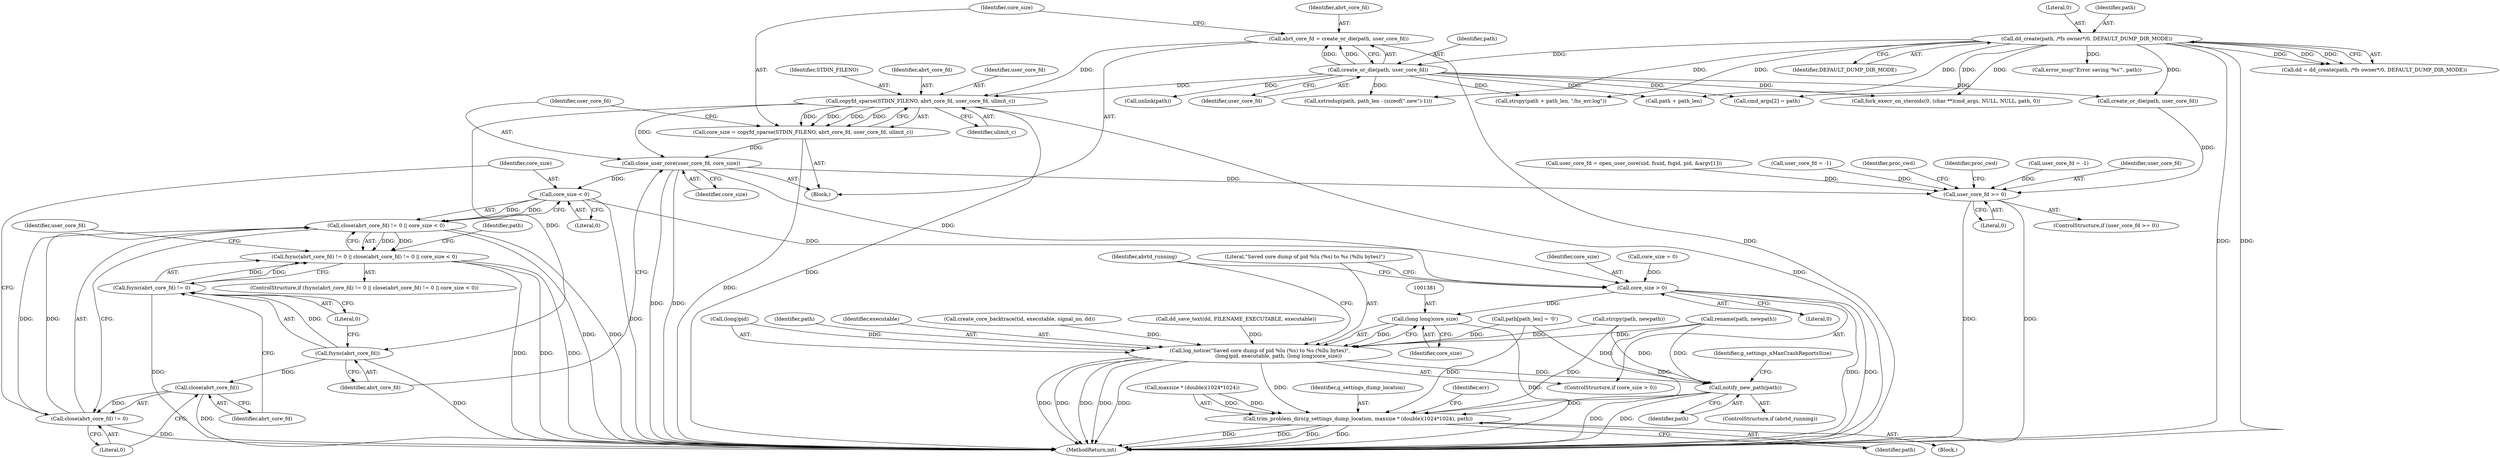 digraph "0_abrt_3c1b60cfa62d39e5fff5a53a5bc53dae189e740e@API" {
"1001146" [label="(Call,abrt_core_fd = create_or_die(path, user_core_fd))"];
"1001148" [label="(Call,create_or_die(path, user_core_fd))"];
"1000775" [label="(Call,dd_create(path, /*fs owner*/0, DEFAULT_DUMP_DIR_MODE))"];
"1001153" [label="(Call,copyfd_sparse(STDIN_FILENO, abrt_core_fd, user_core_fd, ulimit_c))"];
"1001151" [label="(Call,core_size = copyfd_sparse(STDIN_FILENO, abrt_core_fd, user_core_fd, ulimit_c))"];
"1001158" [label="(Call,close_user_core(user_core_fd, core_size))"];
"1001172" [label="(Call,core_size < 0)"];
"1001167" [label="(Call,close(abrt_core_fd) != 0 || core_size < 0)"];
"1001162" [label="(Call,fsync(abrt_core_fd) != 0 || close(abrt_core_fd) != 0 || core_size < 0)"];
"1001370" [label="(Call,core_size > 0)"];
"1001380" [label="(Call,(long long)core_size)"];
"1001373" [label="(Call,log_notice(\"Saved core dump of pid %lu (%s) to %s (%llu bytes)\",\n                       (long)pid, executable, path, (long long)core_size))"];
"1001385" [label="(Call,notify_new_path(path))"];
"1001403" [label="(Call,trim_problem_dirs(g_settings_dump_location, maxsize * (double)(1024*1024), path))"];
"1001429" [label="(Call,user_core_fd >= 0)"];
"1001164" [label="(Call,fsync(abrt_core_fd))"];
"1001163" [label="(Call,fsync(abrt_core_fd) != 0)"];
"1001169" [label="(Call,close(abrt_core_fd))"];
"1001168" [label="(Call,close(abrt_core_fd) != 0)"];
"1001164" [label="(Call,fsync(abrt_core_fd))"];
"1001385" [label="(Call,notify_new_path(path))"];
"1000773" [label="(Call,dd = dd_create(path, /*fs owner*/0, DEFAULT_DUMP_DIR_MODE))"];
"1001157" [label="(Identifier,ulimit_c)"];
"1001172" [label="(Call,core_size < 0)"];
"1001163" [label="(Call,fsync(abrt_core_fd) != 0)"];
"1001375" [label="(Call,(long)pid)"];
"1001168" [label="(Call,close(abrt_core_fd) != 0)"];
"1001149" [label="(Identifier,path)"];
"1001371" [label="(Identifier,core_size)"];
"1001430" [label="(Identifier,user_core_fd)"];
"1001146" [label="(Call,abrt_core_fd = create_or_die(path, user_core_fd))"];
"1000567" [label="(Call,user_core_fd = open_user_core(uid, fsuid, fsgid, pid, &argv[1]))"];
"1001139" [label="(Call,core_size = 0)"];
"1001188" [label="(Call,user_core_fd = -1)"];
"1001384" [label="(Identifier,abrtd_running)"];
"1001378" [label="(Identifier,executable)"];
"1001284" [label="(Call,path[path_len] = '\0')"];
"1001386" [label="(Identifier,path)"];
"1001403" [label="(Call,trim_problem_dirs(g_settings_dump_location, maxsize * (double)(1024*1024), path))"];
"1001389" [label="(Identifier,g_settings_nMaxCrashReportsSize)"];
"1001169" [label="(Call,close(abrt_core_fd))"];
"1001369" [label="(ControlStructure,if (core_size > 0))"];
"1001173" [label="(Identifier,core_size)"];
"1001439" [label="(Identifier,proc_cwd)"];
"1001391" [label="(Block,)"];
"1001176" [label="(Call,unlink(path))"];
"1001242" [label="(Call,create_or_die(path, user_core_fd))"];
"1001434" [label="(Identifier,proc_cwd)"];
"1001429" [label="(Call,user_core_fd >= 0)"];
"1001167" [label="(Call,close(abrt_core_fd) != 0 || core_size < 0)"];
"1001159" [label="(Identifier,user_core_fd)"];
"1001162" [label="(Call,fsync(abrt_core_fd) != 0 || close(abrt_core_fd) != 0 || core_size < 0)"];
"1001428" [label="(ControlStructure,if (user_core_fd >= 0))"];
"1001431" [label="(Literal,0)"];
"1001153" [label="(Call,copyfd_sparse(STDIN_FILENO, abrt_core_fd, user_core_fd, ulimit_c))"];
"1001170" [label="(Identifier,abrt_core_fd)"];
"1001144" [label="(Block,)"];
"1001174" [label="(Literal,0)"];
"1001370" [label="(Call,core_size > 0)"];
"1001156" [label="(Identifier,user_core_fd)"];
"1001405" [label="(Call,maxsize * (double)(1024*1024))"];
"1001148" [label="(Call,create_or_die(path, user_core_fd))"];
"1000557" [label="(Call,user_core_fd = -1)"];
"1001150" [label="(Identifier,user_core_fd)"];
"1001158" [label="(Call,close_user_core(user_core_fd, core_size))"];
"1001166" [label="(Literal,0)"];
"1001364" [label="(Call,strcpy(path, newpath))"];
"1000775" [label="(Call,dd_create(path, /*fs owner*/0, DEFAULT_DUMP_DIR_MODE))"];
"1000778" [label="(Identifier,DEFAULT_DUMP_DIR_MODE)"];
"1001160" [label="(Identifier,core_size)"];
"1000776" [label="(Identifier,path)"];
"1001151" [label="(Call,core_size = copyfd_sparse(STDIN_FILENO, abrt_core_fd, user_core_fd, ulimit_c))"];
"1001274" [label="(Call,create_core_backtrace(tid, executable, signal_no, dd))"];
"1000992" [label="(Call,dd_save_text(dd, FILENAME_EXECUTABLE, executable))"];
"1001383" [label="(ControlStructure,if (abrtd_running))"];
"1001171" [label="(Literal,0)"];
"1001147" [label="(Identifier,abrt_core_fd)"];
"1000777" [label="(Literal,0)"];
"1001374" [label="(Literal,\"Saved core dump of pid %lu (%s) to %s (%llu bytes)\")"];
"1001152" [label="(Identifier,core_size)"];
"1001373" [label="(Call,log_notice(\"Saved core dump of pid %lu (%s) to %s (%llu bytes)\",\n                       (long)pid, executable, path, (long long)core_size))"];
"1001379" [label="(Identifier,path)"];
"1001412" [label="(Identifier,path)"];
"1001414" [label="(Identifier,err)"];
"1001154" [label="(Identifier,STDIN_FILENO)"];
"1001372" [label="(Literal,0)"];
"1001235" [label="(Call,path + path_len)"];
"1001350" [label="(Call,xstrndup(path, path_len - (sizeof(\".new\")-1)))"];
"1001309" [label="(Call,cmd_args[2] = path)"];
"1001165" [label="(Identifier,abrt_core_fd)"];
"1001161" [label="(ControlStructure,if (fsync(abrt_core_fd) != 0 || close(abrt_core_fd) != 0 || core_size < 0))"];
"1001332" [label="(Call,fork_execv_on_steroids(0, (char **)cmd_args, NULL, NULL, path, 0))"];
"1001189" [label="(Identifier,user_core_fd)"];
"1001234" [label="(Call,strcpy(path + path_len, \"/hs_err.log\"))"];
"1001134" [label="(Call,error_msg(\"Error saving '%s'\", path))"];
"1001155" [label="(Identifier,abrt_core_fd)"];
"1001177" [label="(Identifier,path)"];
"1001380" [label="(Call,(long long)core_size)"];
"1001382" [label="(Identifier,core_size)"];
"1001360" [label="(Call,rename(path, newpath))"];
"1001404" [label="(Identifier,g_settings_dump_location)"];
"1001445" [label="(MethodReturn,int)"];
"1001146" -> "1001144"  [label="AST: "];
"1001146" -> "1001148"  [label="CFG: "];
"1001147" -> "1001146"  [label="AST: "];
"1001148" -> "1001146"  [label="AST: "];
"1001152" -> "1001146"  [label="CFG: "];
"1001146" -> "1001445"  [label="DDG: "];
"1001148" -> "1001146"  [label="DDG: "];
"1001148" -> "1001146"  [label="DDG: "];
"1001146" -> "1001153"  [label="DDG: "];
"1001148" -> "1001150"  [label="CFG: "];
"1001149" -> "1001148"  [label="AST: "];
"1001150" -> "1001148"  [label="AST: "];
"1000775" -> "1001148"  [label="DDG: "];
"1001148" -> "1001153"  [label="DDG: "];
"1001148" -> "1001176"  [label="DDG: "];
"1001148" -> "1001234"  [label="DDG: "];
"1001148" -> "1001235"  [label="DDG: "];
"1001148" -> "1001242"  [label="DDG: "];
"1001148" -> "1001309"  [label="DDG: "];
"1001148" -> "1001332"  [label="DDG: "];
"1001148" -> "1001350"  [label="DDG: "];
"1000775" -> "1000773"  [label="AST: "];
"1000775" -> "1000778"  [label="CFG: "];
"1000776" -> "1000775"  [label="AST: "];
"1000777" -> "1000775"  [label="AST: "];
"1000778" -> "1000775"  [label="AST: "];
"1000773" -> "1000775"  [label="CFG: "];
"1000775" -> "1001445"  [label="DDG: "];
"1000775" -> "1001445"  [label="DDG: "];
"1000775" -> "1000773"  [label="DDG: "];
"1000775" -> "1000773"  [label="DDG: "];
"1000775" -> "1000773"  [label="DDG: "];
"1000775" -> "1001134"  [label="DDG: "];
"1000775" -> "1001234"  [label="DDG: "];
"1000775" -> "1001235"  [label="DDG: "];
"1000775" -> "1001242"  [label="DDG: "];
"1000775" -> "1001309"  [label="DDG: "];
"1000775" -> "1001332"  [label="DDG: "];
"1000775" -> "1001350"  [label="DDG: "];
"1001153" -> "1001151"  [label="AST: "];
"1001153" -> "1001157"  [label="CFG: "];
"1001154" -> "1001153"  [label="AST: "];
"1001155" -> "1001153"  [label="AST: "];
"1001156" -> "1001153"  [label="AST: "];
"1001157" -> "1001153"  [label="AST: "];
"1001151" -> "1001153"  [label="CFG: "];
"1001153" -> "1001445"  [label="DDG: "];
"1001153" -> "1001445"  [label="DDG: "];
"1001153" -> "1001151"  [label="DDG: "];
"1001153" -> "1001151"  [label="DDG: "];
"1001153" -> "1001151"  [label="DDG: "];
"1001153" -> "1001151"  [label="DDG: "];
"1001153" -> "1001158"  [label="DDG: "];
"1001153" -> "1001164"  [label="DDG: "];
"1001151" -> "1001144"  [label="AST: "];
"1001152" -> "1001151"  [label="AST: "];
"1001159" -> "1001151"  [label="CFG: "];
"1001151" -> "1001445"  [label="DDG: "];
"1001151" -> "1001158"  [label="DDG: "];
"1001158" -> "1001144"  [label="AST: "];
"1001158" -> "1001160"  [label="CFG: "];
"1001159" -> "1001158"  [label="AST: "];
"1001160" -> "1001158"  [label="AST: "];
"1001165" -> "1001158"  [label="CFG: "];
"1001158" -> "1001445"  [label="DDG: "];
"1001158" -> "1001445"  [label="DDG: "];
"1001158" -> "1001172"  [label="DDG: "];
"1001158" -> "1001370"  [label="DDG: "];
"1001158" -> "1001429"  [label="DDG: "];
"1001172" -> "1001167"  [label="AST: "];
"1001172" -> "1001174"  [label="CFG: "];
"1001173" -> "1001172"  [label="AST: "];
"1001174" -> "1001172"  [label="AST: "];
"1001167" -> "1001172"  [label="CFG: "];
"1001172" -> "1001445"  [label="DDG: "];
"1001172" -> "1001167"  [label="DDG: "];
"1001172" -> "1001167"  [label="DDG: "];
"1001172" -> "1001370"  [label="DDG: "];
"1001167" -> "1001162"  [label="AST: "];
"1001167" -> "1001168"  [label="CFG: "];
"1001168" -> "1001167"  [label="AST: "];
"1001162" -> "1001167"  [label="CFG: "];
"1001167" -> "1001445"  [label="DDG: "];
"1001167" -> "1001445"  [label="DDG: "];
"1001167" -> "1001162"  [label="DDG: "];
"1001167" -> "1001162"  [label="DDG: "];
"1001168" -> "1001167"  [label="DDG: "];
"1001168" -> "1001167"  [label="DDG: "];
"1001162" -> "1001161"  [label="AST: "];
"1001162" -> "1001163"  [label="CFG: "];
"1001163" -> "1001162"  [label="AST: "];
"1001177" -> "1001162"  [label="CFG: "];
"1001189" -> "1001162"  [label="CFG: "];
"1001162" -> "1001445"  [label="DDG: "];
"1001162" -> "1001445"  [label="DDG: "];
"1001162" -> "1001445"  [label="DDG: "];
"1001163" -> "1001162"  [label="DDG: "];
"1001163" -> "1001162"  [label="DDG: "];
"1001370" -> "1001369"  [label="AST: "];
"1001370" -> "1001372"  [label="CFG: "];
"1001371" -> "1001370"  [label="AST: "];
"1001372" -> "1001370"  [label="AST: "];
"1001374" -> "1001370"  [label="CFG: "];
"1001384" -> "1001370"  [label="CFG: "];
"1001370" -> "1001445"  [label="DDG: "];
"1001370" -> "1001445"  [label="DDG: "];
"1001139" -> "1001370"  [label="DDG: "];
"1001370" -> "1001380"  [label="DDG: "];
"1001380" -> "1001373"  [label="AST: "];
"1001380" -> "1001382"  [label="CFG: "];
"1001381" -> "1001380"  [label="AST: "];
"1001382" -> "1001380"  [label="AST: "];
"1001373" -> "1001380"  [label="CFG: "];
"1001380" -> "1001445"  [label="DDG: "];
"1001380" -> "1001373"  [label="DDG: "];
"1001373" -> "1001369"  [label="AST: "];
"1001374" -> "1001373"  [label="AST: "];
"1001375" -> "1001373"  [label="AST: "];
"1001378" -> "1001373"  [label="AST: "];
"1001379" -> "1001373"  [label="AST: "];
"1001384" -> "1001373"  [label="CFG: "];
"1001373" -> "1001445"  [label="DDG: "];
"1001373" -> "1001445"  [label="DDG: "];
"1001373" -> "1001445"  [label="DDG: "];
"1001373" -> "1001445"  [label="DDG: "];
"1001373" -> "1001445"  [label="DDG: "];
"1001375" -> "1001373"  [label="DDG: "];
"1001274" -> "1001373"  [label="DDG: "];
"1000992" -> "1001373"  [label="DDG: "];
"1001284" -> "1001373"  [label="DDG: "];
"1001364" -> "1001373"  [label="DDG: "];
"1001360" -> "1001373"  [label="DDG: "];
"1001373" -> "1001385"  [label="DDG: "];
"1001373" -> "1001403"  [label="DDG: "];
"1001385" -> "1001383"  [label="AST: "];
"1001385" -> "1001386"  [label="CFG: "];
"1001386" -> "1001385"  [label="AST: "];
"1001389" -> "1001385"  [label="CFG: "];
"1001385" -> "1001445"  [label="DDG: "];
"1001385" -> "1001445"  [label="DDG: "];
"1001284" -> "1001385"  [label="DDG: "];
"1001364" -> "1001385"  [label="DDG: "];
"1001360" -> "1001385"  [label="DDG: "];
"1001385" -> "1001403"  [label="DDG: "];
"1001403" -> "1001391"  [label="AST: "];
"1001403" -> "1001412"  [label="CFG: "];
"1001404" -> "1001403"  [label="AST: "];
"1001405" -> "1001403"  [label="AST: "];
"1001412" -> "1001403"  [label="AST: "];
"1001414" -> "1001403"  [label="CFG: "];
"1001403" -> "1001445"  [label="DDG: "];
"1001403" -> "1001445"  [label="DDG: "];
"1001403" -> "1001445"  [label="DDG: "];
"1001403" -> "1001445"  [label="DDG: "];
"1001405" -> "1001403"  [label="DDG: "];
"1001405" -> "1001403"  [label="DDG: "];
"1001284" -> "1001403"  [label="DDG: "];
"1001364" -> "1001403"  [label="DDG: "];
"1001360" -> "1001403"  [label="DDG: "];
"1001429" -> "1001428"  [label="AST: "];
"1001429" -> "1001431"  [label="CFG: "];
"1001430" -> "1001429"  [label="AST: "];
"1001431" -> "1001429"  [label="AST: "];
"1001434" -> "1001429"  [label="CFG: "];
"1001439" -> "1001429"  [label="CFG: "];
"1001429" -> "1001445"  [label="DDG: "];
"1001429" -> "1001445"  [label="DDG: "];
"1000567" -> "1001429"  [label="DDG: "];
"1001188" -> "1001429"  [label="DDG: "];
"1000557" -> "1001429"  [label="DDG: "];
"1001242" -> "1001429"  [label="DDG: "];
"1001164" -> "1001163"  [label="AST: "];
"1001164" -> "1001165"  [label="CFG: "];
"1001165" -> "1001164"  [label="AST: "];
"1001166" -> "1001164"  [label="CFG: "];
"1001164" -> "1001445"  [label="DDG: "];
"1001164" -> "1001163"  [label="DDG: "];
"1001164" -> "1001169"  [label="DDG: "];
"1001163" -> "1001166"  [label="CFG: "];
"1001166" -> "1001163"  [label="AST: "];
"1001170" -> "1001163"  [label="CFG: "];
"1001163" -> "1001445"  [label="DDG: "];
"1001169" -> "1001168"  [label="AST: "];
"1001169" -> "1001170"  [label="CFG: "];
"1001170" -> "1001169"  [label="AST: "];
"1001171" -> "1001169"  [label="CFG: "];
"1001169" -> "1001445"  [label="DDG: "];
"1001169" -> "1001168"  [label="DDG: "];
"1001168" -> "1001171"  [label="CFG: "];
"1001171" -> "1001168"  [label="AST: "];
"1001173" -> "1001168"  [label="CFG: "];
"1001168" -> "1001445"  [label="DDG: "];
}
